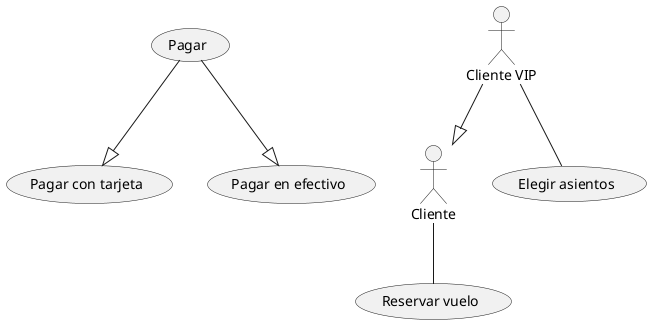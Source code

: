@startuml
usecase (Pagar)
usecase (Pagar con tarjeta)
usecase (Pagar en efectivo)

(Pagar) --|> (Pagar con tarjeta)
(Pagar) --|> (Pagar en efectivo)

actor :Cliente:
actor :Cliente VIP:
usecase (Reservar vuelo)
usecase (Elegir asientos)

:Cliente: -- (Reservar vuelo)
:Cliente VIP: -- (Elegir asientos)
:Cliente VIP: --|> :Cliente:
@enduml